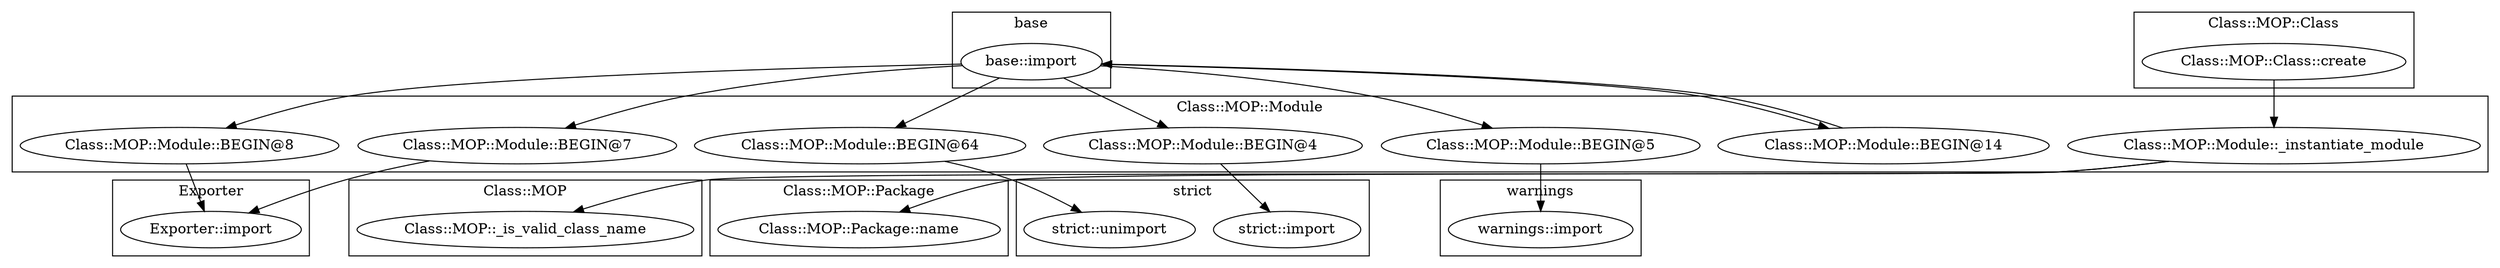digraph {
graph [overlap=false]
subgraph cluster_Class_MOP_Module {
	label="Class::MOP::Module";
	"Class::MOP::Module::BEGIN@8";
	"Class::MOP::Module::_instantiate_module";
	"Class::MOP::Module::BEGIN@14";
	"Class::MOP::Module::BEGIN@7";
	"Class::MOP::Module::BEGIN@64";
	"Class::MOP::Module::BEGIN@5";
	"Class::MOP::Module::BEGIN@4";
}
subgraph cluster_warnings {
	label="warnings";
	"warnings::import";
}
subgraph cluster_base {
	label="base";
	"base::import";
}
subgraph cluster_strict {
	label="strict";
	"strict::import";
	"strict::unimport";
}
subgraph cluster_Class_MOP_Class {
	label="Class::MOP::Class";
	"Class::MOP::Class::create";
}
subgraph cluster_Class_MOP {
	label="Class::MOP";
	"Class::MOP::_is_valid_class_name";
}
subgraph cluster_Exporter {
	label="Exporter";
	"Exporter::import";
}
subgraph cluster_Class_MOP_Package {
	label="Class::MOP::Package";
	"Class::MOP::Package::name";
}
"Class::MOP::Module::BEGIN@8" -> "Exporter::import";
"Class::MOP::Module::BEGIN@7" -> "Exporter::import";
"Class::MOP::Module::_instantiate_module" -> "Class::MOP::_is_valid_class_name";
"Class::MOP::Class::create" -> "Class::MOP::Module::_instantiate_module";
"base::import" -> "Class::MOP::Module::BEGIN@8";
"base::import" -> "Class::MOP::Module::BEGIN@64";
"Class::MOP::Module::BEGIN@64" -> "strict::unimport";
"Class::MOP::Module::BEGIN@14" -> "base::import";
"Class::MOP::Module::BEGIN@5" -> "warnings::import";
"base::import" -> "Class::MOP::Module::BEGIN@14";
"base::import" -> "Class::MOP::Module::BEGIN@4";
"Class::MOP::Module::_instantiate_module" -> "Class::MOP::Package::name";
"base::import" -> "Class::MOP::Module::BEGIN@5";
"base::import" -> "Class::MOP::Module::BEGIN@7";
"Class::MOP::Module::BEGIN@4" -> "strict::import";
}
